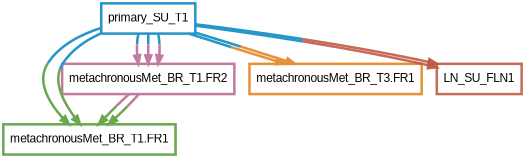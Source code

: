 digraph  {
dpi=600;size=3.5;
"metachronousMet_BR_T1.FR1" [color="#6aa84fff", fillcolor=white, fontname=Arial, penwidth="3.0", shape=box];
"metachronousMet_BR_T1.FR2" [color="#c27ba0ff", fillcolor=white, fontname=Arial, penwidth="3.0", shape=box];
"metachronousMet_BR_T3.FR1" [color="#e69138ff", fillcolor=white, fontname=Arial, penwidth="3.0", shape=box];
LN_SU_FLN1 [color="#be5742e1", fillcolor=white, fontname=Arial, penwidth="3.0", shape=box];
primary_SU_T1 [color="#2496c8ff", fillcolor=white, fontname=Arial, penwidth="3.0", shape=box];
"metachronousMet_BR_T1.FR2" -> "metachronousMet_BR_T1.FR1"  [color="#c27ba0ff;0.5:#6aa84fff", key=0, penwidth=3];
"metachronousMet_BR_T1.FR2" -> "metachronousMet_BR_T1.FR1"  [color="#c27ba0ff;0.5:#6aa84fff", key=1, penwidth=3];
primary_SU_T1 -> "metachronousMet_BR_T1.FR1"  [color="#2496c8ff;0.5:#6aa84fff", key=0, penwidth=3];
primary_SU_T1 -> "metachronousMet_BR_T1.FR1"  [color="#2496c8ff;0.5:#6aa84fff", key=1, penwidth=3];
primary_SU_T1 -> "metachronousMet_BR_T1.FR2"  [color="#2496c8ff;0.5:#c27ba0ff", key=0, penwidth=3];
primary_SU_T1 -> "metachronousMet_BR_T1.FR2"  [color="#2496c8ff;0.5:#c27ba0ff", key=1, penwidth=3];
primary_SU_T1 -> "metachronousMet_BR_T1.FR2"  [color="#2496c8ff;0.5:#c27ba0ff", key=2, penwidth=3];
primary_SU_T1 -> "metachronousMet_BR_T3.FR1"  [color="#2496c8ff;0.5:#e69138ff", key=0, penwidth=3];
primary_SU_T1 -> "metachronousMet_BR_T3.FR1"  [color="#2496c8ff;0.5:#e69138ff", key=1, penwidth=3];
primary_SU_T1 -> LN_SU_FLN1  [color="#2496c8ff;0.5:#be5742e1", key=0, penwidth=3];
primary_SU_T1 -> LN_SU_FLN1  [color="#2496c8ff;0.5:#be5742e1", key=1, penwidth=3];
}
